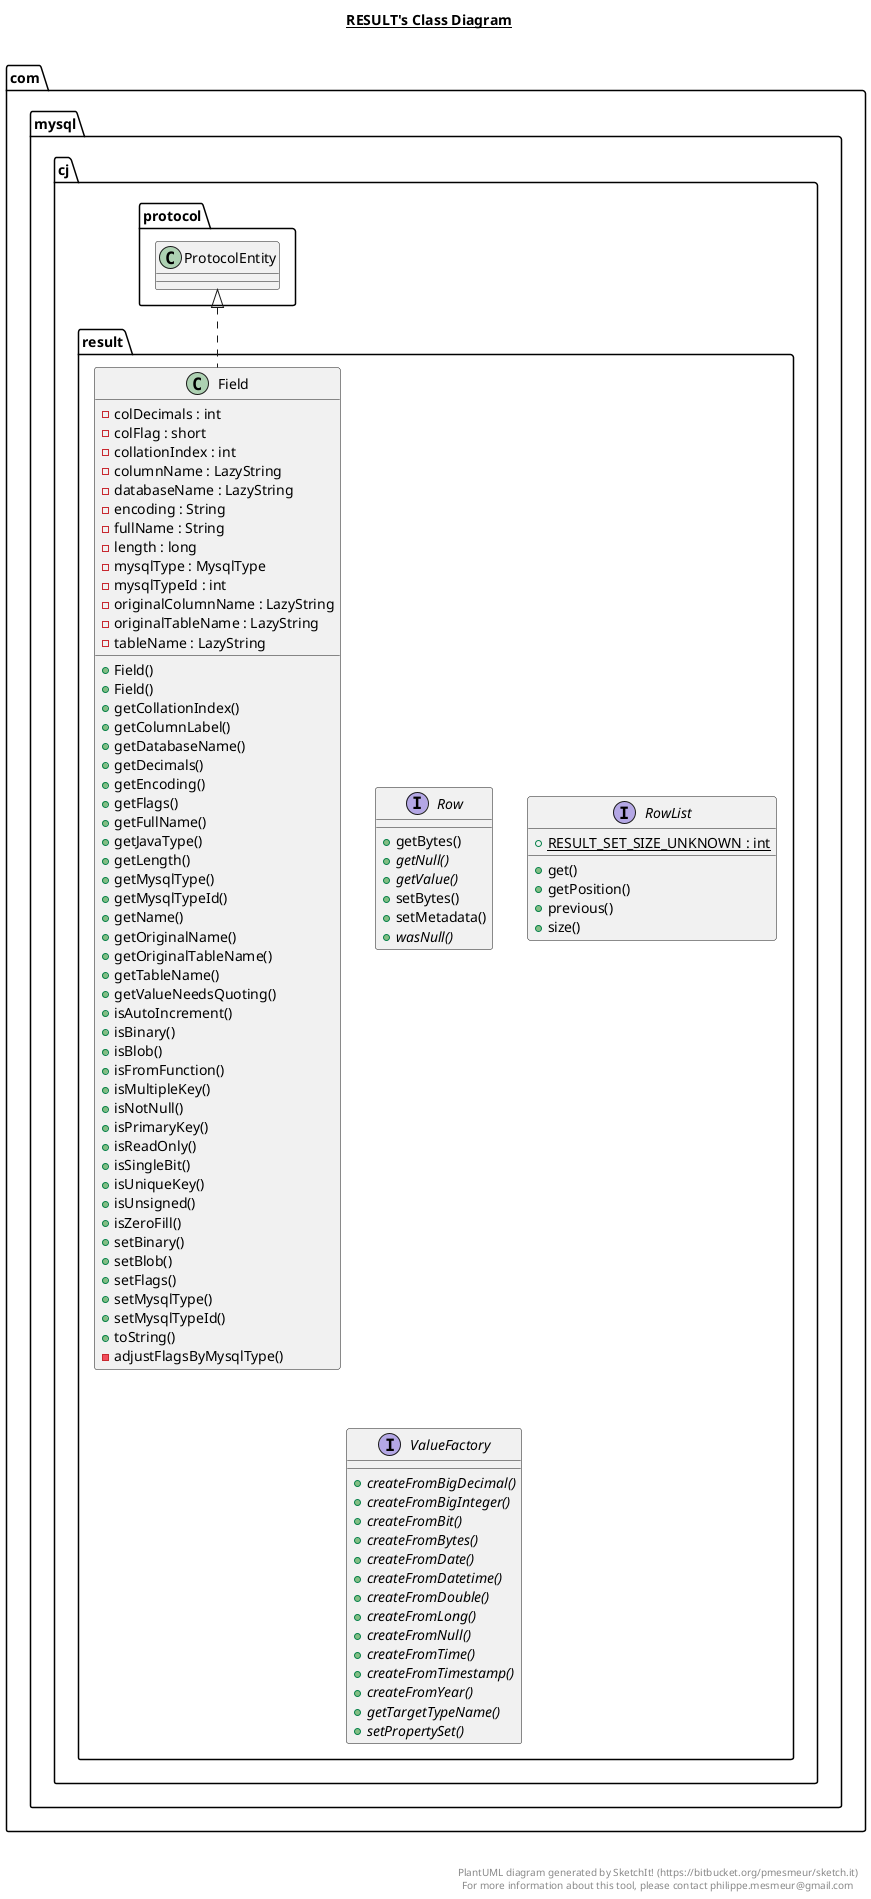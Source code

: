 @startuml

title __RESULT's Class Diagram__\n

  namespace com.mysql.cj {
    namespace result {
      class com.mysql.cj.result.Field {
          - colDecimals : int
          - colFlag : short
          - collationIndex : int
          - columnName : LazyString
          - databaseName : LazyString
          - encoding : String
          - fullName : String
          - length : long
          - mysqlType : MysqlType
          - mysqlTypeId : int
          - originalColumnName : LazyString
          - originalTableName : LazyString
          - tableName : LazyString
          + Field()
          + Field()
          + getCollationIndex()
          + getColumnLabel()
          + getDatabaseName()
          + getDecimals()
          + getEncoding()
          + getFlags()
          + getFullName()
          + getJavaType()
          + getLength()
          + getMysqlType()
          + getMysqlTypeId()
          + getName()
          + getOriginalName()
          + getOriginalTableName()
          + getTableName()
          + getValueNeedsQuoting()
          + isAutoIncrement()
          + isBinary()
          + isBlob()
          + isFromFunction()
          + isMultipleKey()
          + isNotNull()
          + isPrimaryKey()
          + isReadOnly()
          + isSingleBit()
          + isUniqueKey()
          + isUnsigned()
          + isZeroFill()
          + setBinary()
          + setBlob()
          + setFlags()
          + setMysqlType()
          + setMysqlTypeId()
          + toString()
          - adjustFlagsByMysqlType()
      }
    }
  }
  

  namespace com.mysql.cj {
    namespace result {
      interface com.mysql.cj.result.Row {
          + getBytes()
          {abstract} + getNull()
          {abstract} + getValue()
          + setBytes()
          + setMetadata()
          {abstract} + wasNull()
      }
    }
  }
  

  namespace com.mysql.cj {
    namespace result {
      interface com.mysql.cj.result.RowList {
          {static} + RESULT_SET_SIZE_UNKNOWN : int
          + get()
          + getPosition()
          + previous()
          + size()
      }
    }
  }
  

  namespace com.mysql.cj {
    namespace result {
      interface com.mysql.cj.result.ValueFactory {
          {abstract} + createFromBigDecimal()
          {abstract} + createFromBigInteger()
          {abstract} + createFromBit()
          {abstract} + createFromBytes()
          {abstract} + createFromDate()
          {abstract} + createFromDatetime()
          {abstract} + createFromDouble()
          {abstract} + createFromLong()
          {abstract} + createFromNull()
          {abstract} + createFromTime()
          {abstract} + createFromTimestamp()
          {abstract} + createFromYear()
          {abstract} + getTargetTypeName()
          {abstract} + setPropertySet()
      }
    }
  }
  

  com.mysql.cj.result.Field .up.|> com.mysql.cj.protocol.ProtocolEntity


right footer


PlantUML diagram generated by SketchIt! (https://bitbucket.org/pmesmeur/sketch.it)
For more information about this tool, please contact philippe.mesmeur@gmail.com
endfooter

@enduml
